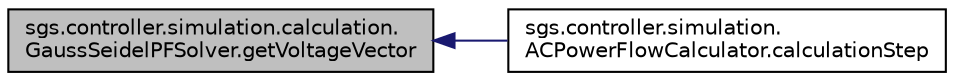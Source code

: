 digraph "sgs.controller.simulation.calculation.GaussSeidelPFSolver.getVoltageVector"
{
  edge [fontname="Helvetica",fontsize="10",labelfontname="Helvetica",labelfontsize="10"];
  node [fontname="Helvetica",fontsize="10",shape=record];
  rankdir="LR";
  Node1 [label="sgs.controller.simulation.calculation.\lGaussSeidelPFSolver.getVoltageVector",height=0.2,width=0.4,color="black", fillcolor="grey75", style="filled" fontcolor="black"];
  Node1 -> Node2 [dir="back",color="midnightblue",fontsize="10",style="solid",fontname="Helvetica"];
  Node2 [label="sgs.controller.simulation.\lACPowerFlowCalculator.calculationStep",height=0.2,width=0.4,color="black", fillcolor="white", style="filled",URL="$classsgs_1_1controller_1_1simulation_1_1_a_c_power_flow_calculator.html#a1569a315894a8199f05fb3095766df45"];
}
